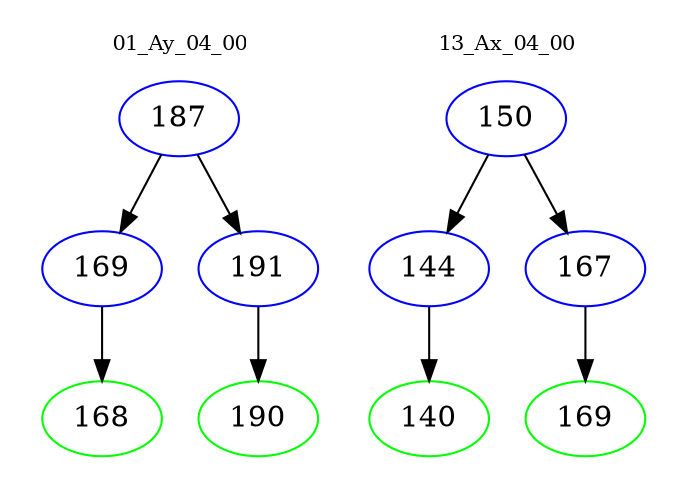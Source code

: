 digraph{
subgraph cluster_0 {
color = white
label = "01_Ay_04_00";
fontsize=10;
T0_187 [label="187", color="blue"]
T0_187 -> T0_169 [color="black"]
T0_169 [label="169", color="blue"]
T0_169 -> T0_168 [color="black"]
T0_168 [label="168", color="green"]
T0_187 -> T0_191 [color="black"]
T0_191 [label="191", color="blue"]
T0_191 -> T0_190 [color="black"]
T0_190 [label="190", color="green"]
}
subgraph cluster_1 {
color = white
label = "13_Ax_04_00";
fontsize=10;
T1_150 [label="150", color="blue"]
T1_150 -> T1_144 [color="black"]
T1_144 [label="144", color="blue"]
T1_144 -> T1_140 [color="black"]
T1_140 [label="140", color="green"]
T1_150 -> T1_167 [color="black"]
T1_167 [label="167", color="blue"]
T1_167 -> T1_169 [color="black"]
T1_169 [label="169", color="green"]
}
}
